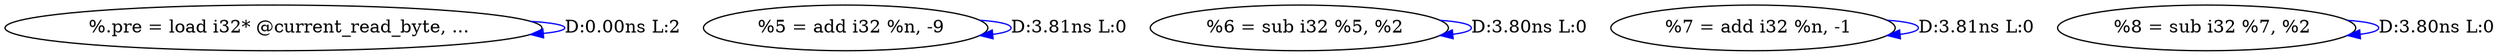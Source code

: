 digraph {
Node0x409a490[label="  %.pre = load i32* @current_read_byte, ..."];
Node0x409a490 -> Node0x409a490[label="D:0.00ns L:2",color=blue];
Node0x409a5d0[label="  %5 = add i32 %n, -9"];
Node0x409a5d0 -> Node0x409a5d0[label="D:3.81ns L:0",color=blue];
Node0x409a710[label="  %6 = sub i32 %5, %2"];
Node0x409a710 -> Node0x409a710[label="D:3.80ns L:0",color=blue];
Node0x409a850[label="  %7 = add i32 %n, -1"];
Node0x409a850 -> Node0x409a850[label="D:3.81ns L:0",color=blue];
Node0x409a990[label="  %8 = sub i32 %7, %2"];
Node0x409a990 -> Node0x409a990[label="D:3.80ns L:0",color=blue];
}
